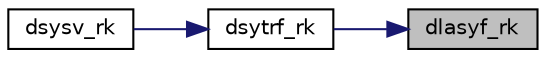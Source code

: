 digraph "dlasyf_rk"
{
 // LATEX_PDF_SIZE
  edge [fontname="Helvetica",fontsize="10",labelfontname="Helvetica",labelfontsize="10"];
  node [fontname="Helvetica",fontsize="10",shape=record];
  rankdir="RL";
  Node1 [label="dlasyf_rk",height=0.2,width=0.4,color="black", fillcolor="grey75", style="filled", fontcolor="black",tooltip="DLASYF_RK computes a partial factorization of a real symmetric indefinite matrix using bounded Bunch-..."];
  Node1 -> Node2 [dir="back",color="midnightblue",fontsize="10",style="solid",fontname="Helvetica"];
  Node2 [label="dsytrf_rk",height=0.2,width=0.4,color="black", fillcolor="white", style="filled",URL="$dsytrf__rk_8f.html#a87dd9faae21db67f106d420ca036f55c",tooltip="DSYTRF_RK computes the factorization of a real symmetric indefinite matrix using the bounded Bunch-Ka..."];
  Node2 -> Node3 [dir="back",color="midnightblue",fontsize="10",style="solid",fontname="Helvetica"];
  Node3 [label="dsysv_rk",height=0.2,width=0.4,color="black", fillcolor="white", style="filled",URL="$dsysv__rk_8f.html#a590164a7509bc601db1950b9a45da83c",tooltip="DSYSV_RK computes the solution to system of linear equations A * X = B for SY matrices"];
}
